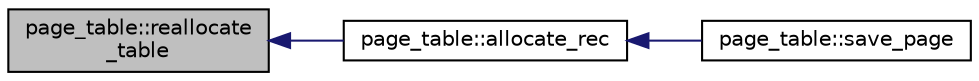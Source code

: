 digraph "page_table::reallocate_table"
{
  edge [fontname="Helvetica",fontsize="10",labelfontname="Helvetica",labelfontsize="10"];
  node [fontname="Helvetica",fontsize="10",shape=record];
  rankdir="LR";
  Node33 [label="page_table::reallocate\l_table",height=0.2,width=0.4,color="black", fillcolor="grey75", style="filled", fontcolor="black"];
  Node33 -> Node34 [dir="back",color="midnightblue",fontsize="10",style="solid",fontname="Helvetica"];
  Node34 [label="page_table::allocate_rec",height=0.2,width=0.4,color="black", fillcolor="white", style="filled",URL="$db/d0e/classpage__table.html#a45e2028ce5759778964466cd67d19a21"];
  Node34 -> Node35 [dir="back",color="midnightblue",fontsize="10",style="solid",fontname="Helvetica"];
  Node35 [label="page_table::save_page",height=0.2,width=0.4,color="black", fillcolor="white", style="filled",URL="$db/d0e/classpage__table.html#a9cfaa5c50aab8724164a3fa28055fc26"];
}
